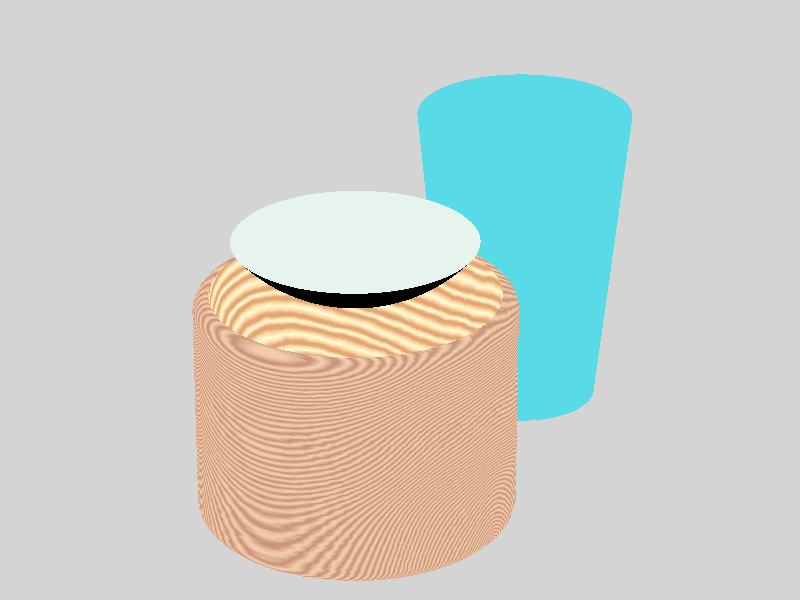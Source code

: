 /*
  DEVELOPER:: DOMINIC GROSHONG
  VERSION :: 1/20/19 
  CLASS :: CS360
*/

// Standard inludes
#include "colors.inc"
#include "shapes.inc"
#include "textures.inc" 
#include "glass.inc"
#include "woods.inc"

// camara
                          
                            
camera {
    angle 14
    location  <15.0 , 10 , 10.0>
    look_at   <-.50 , 1.25 , 0.0>
}                   

// light source
light_source{<1500,2500, 2500> color White}

/* skybox / ambiant color, the chrome reflection on the table and the water
makes means everything gets a blue color shift since its reflecting the sky_sphere */ 
sky_sphere{ 
    pigment{ 
        color rgb<.2,.5,.75>
    }
}

// table plane 
plane { 
    <0,1,0>, 0  
    texture{ 
         Chrome_Metal
    } 
}
      

// bowl cylinder 
#declare bowl = object { 
    
    // create cylinder     
    Round_Cylinder(<0,0,0>, <0,1.5,0>, 1 ,       0.10,   0) 
         
    texture{ T_Wood1     
        normal { wood 0.5 scale 0.05}
        finish { phong 1 } 
        rotate<0,0, 0> scale 0.5
    }
}
 

// sphere knockout    
#declare bowlKO =     
    // create sphere   
    sphere { <0,1.5,0>, .9
        
        //add primary wood grain
        texture{   
            pigment{ 
                wood turbulence 0.02 octaves 4 lambda 3
                scale 0.175  rotate <2, 2, 0> 
                color_map {
                    [0.0 color rgb <1.30, 0.99, 0.64>]
                    [0.5 color rgb <0.75, 0.39, 0.17>]
                    [0.7 color rgb <0.75, 0.39, 0.17>]
                    [1.0 color rgb <1.30, 0.99, 0.64>]
                }
            }
            
            rotate <0,0, 0>  scale 1  translate <0,0,0>
            } 
       
       // add alternate color wood grain    
       texture{   
            pigment{ 
                wood turbulence 0.02 octaves 4 lambda 2.8
                scale 0.2 rotate <2, 2, 0> 
                translate <0.0175, 0.0175, 0.0175>
                color_map {
                    [0.00 color rgbt <1.00, 0.97, 0.95, 1.30>]
                    [0.55 color rgbt <0.85, 0.85, 0.40, 0.70>]
                    [0.65 color rgbt <0.85, 0.85, 0.40, 0.70>]
                    [1.00 color rgbt <1.00,0.975, 0.95, 1.30>]
                }
            }
            
    
            rotate <0,0, 0>  scale 1  translate <0,0,0>
        } 
        
        finish {
            ambient .2
            diffuse .6
            specular .75
            roughness .1
        }
    
    }  
    
    
// create bowl by using the bowl object and cutting out the KO object      
difference{
    object{bowl}
    object{bowlKO}
}    
          
    
// glass cup                 
cone { <-2,0,0>,0.5,<-2,2.00,0>, .7 
    open
       
    material{ texture { Dark_Green_Glass } 
        interior{ I_Glass } 
    } 

    scale <1,1,1> rotate<0,0,0> translate<0,0,0>         
} 

// create intersection shape, two spheres overlapping to create a lense/water effect hovering over the bowl
intersection 
{   
    // forms the top of the lense and gives it texture
    sphere
    {
        <0,0,0> 2 
        material{ 
            texture 
            { 
                NBoldglass   
                normal 
                { 
                    ripples 3.5 
                    scale 0.043  
                    translate<0,1.0,0> 
                    rotate<90,0,0>
                }
                
                finish 
                { 
                    phong 1 
                    phong_size 10 
                    reflection
                    {  
                        0.15 
                    } 
                }
            }
            
            interior
            { 
                I_Glass 
            }
        }
        
    }                                   
    
    //forms the bottom dome of the lense
    sphere
    {
        <0,2.5,0> 1            
    }
}

